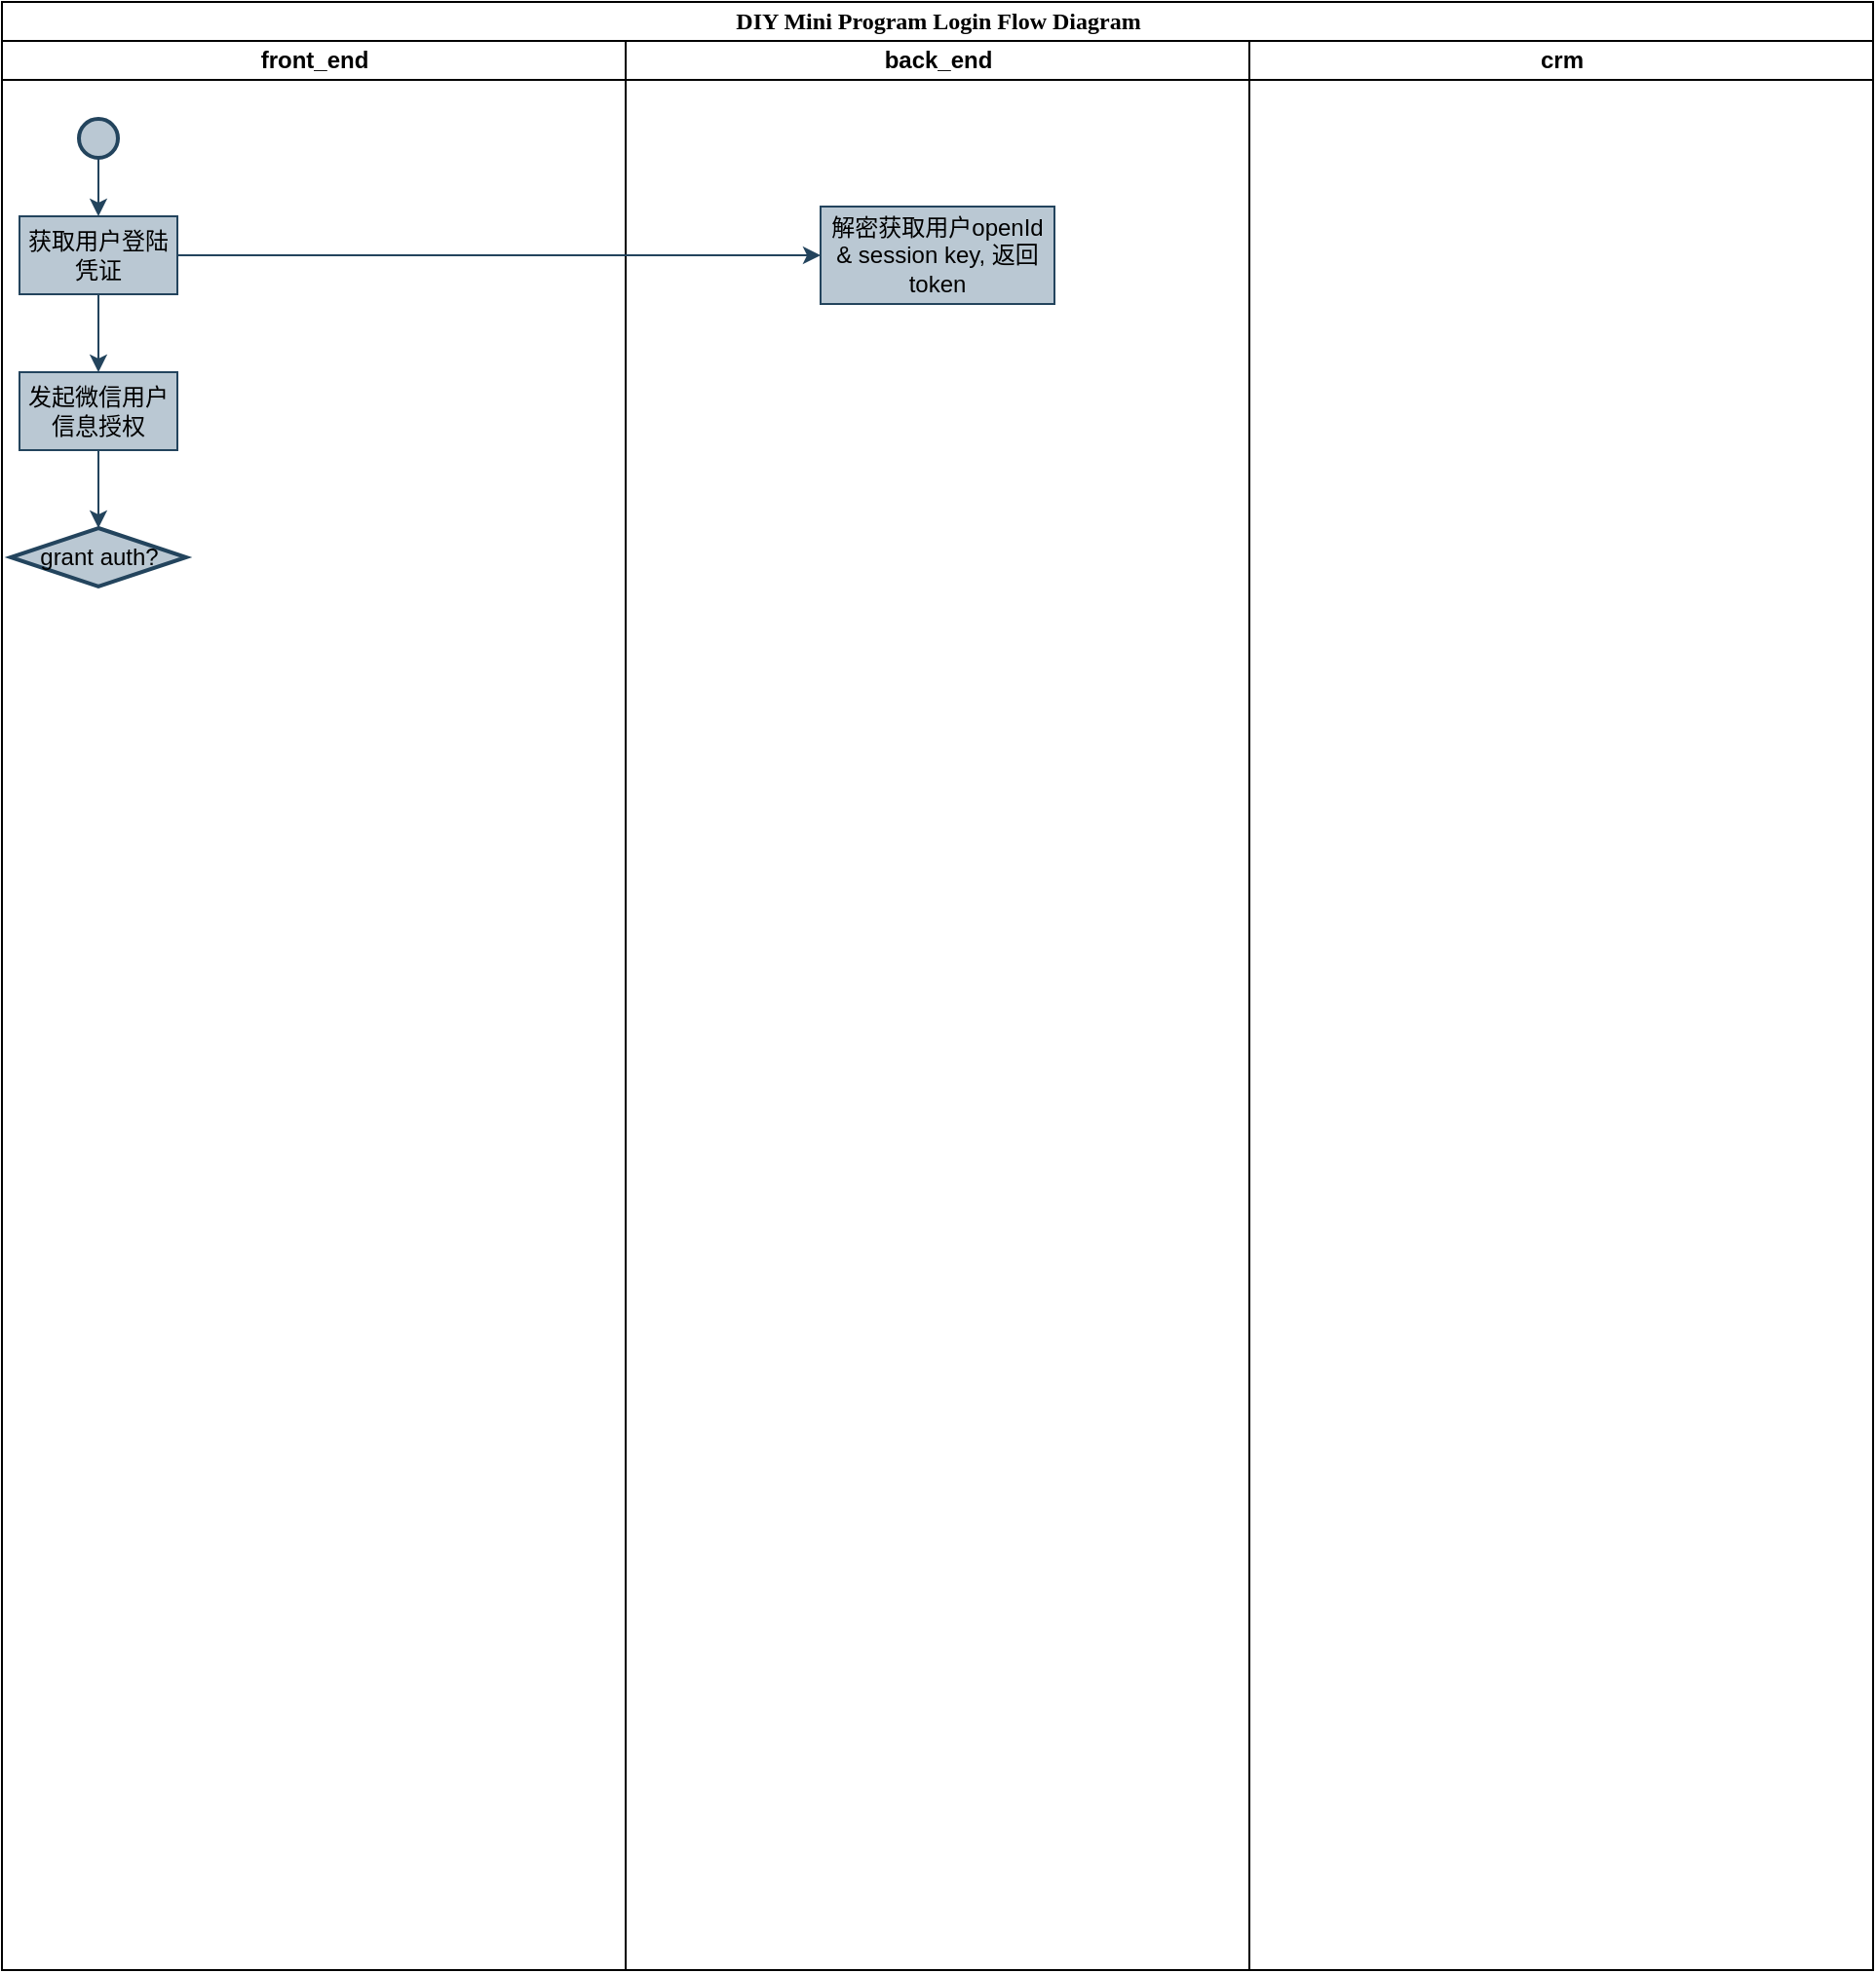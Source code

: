<mxfile version="12.7.9" type="github">
  <diagram name="Page-1" id="0783ab3e-0a74-02c8-0abd-f7b4e66b4bec">
    <mxGraphModel dx="1312" dy="715" grid="1" gridSize="10" guides="1" tooltips="1" connect="1" arrows="1" fold="1" page="1" pageScale="1" pageWidth="850" pageHeight="1100" background="#ffffff" math="0" shadow="0">
      <root>
        <mxCell id="0" />
        <mxCell id="1" parent="0" />
        <mxCell id="1c1d494c118603dd-1" value="DIY Mini Program Login Flow Diagram" style="swimlane;html=1;childLayout=stackLayout;startSize=20;rounded=0;shadow=0;comic=0;labelBackgroundColor=none;strokeWidth=1;fontFamily=Verdana;fontSize=12;align=center;" parent="1" vertex="1">
          <mxGeometry width="960" height="1010" as="geometry" />
        </mxCell>
        <mxCell id="1c1d494c118603dd-2" value="front_end" style="swimlane;html=1;startSize=20;" parent="1c1d494c118603dd-1" vertex="1">
          <mxGeometry y="20" width="320" height="990" as="geometry" />
        </mxCell>
        <mxCell id="7PXRdTP2mNgVB09aPx2Q-12" style="edgeStyle=orthogonalEdgeStyle;rounded=0;orthogonalLoop=1;jettySize=auto;html=1;entryX=0.5;entryY=0;entryDx=0;entryDy=0;fillColor=#bac8d3;strokeColor=#23445d;" edge="1" parent="1c1d494c118603dd-2" source="7PXRdTP2mNgVB09aPx2Q-1" target="7PXRdTP2mNgVB09aPx2Q-9">
          <mxGeometry relative="1" as="geometry" />
        </mxCell>
        <mxCell id="7PXRdTP2mNgVB09aPx2Q-1" value="" style="strokeWidth=2;html=1;shape=mxgraph.flowchart.start_2;whiteSpace=wrap;fillColor=#bac8d3;strokeColor=#23445d;" vertex="1" parent="1c1d494c118603dd-2">
          <mxGeometry x="39.5" y="40" width="20" height="20" as="geometry" />
        </mxCell>
        <mxCell id="7PXRdTP2mNgVB09aPx2Q-2" value="grant auth?" style="strokeWidth=2;html=1;shape=mxgraph.flowchart.decision;whiteSpace=wrap;fillColor=#bac8d3;strokeColor=#23445d;" vertex="1" parent="1c1d494c118603dd-2">
          <mxGeometry x="4.5" y="250" width="90" height="30" as="geometry" />
        </mxCell>
        <mxCell id="7PXRdTP2mNgVB09aPx2Q-17" style="edgeStyle=orthogonalEdgeStyle;rounded=0;orthogonalLoop=1;jettySize=auto;html=1;entryX=0.5;entryY=0;entryDx=0;entryDy=0;fillColor=#bac8d3;strokeColor=#23445d;" edge="1" parent="1c1d494c118603dd-2" source="7PXRdTP2mNgVB09aPx2Q-9" target="7PXRdTP2mNgVB09aPx2Q-16">
          <mxGeometry relative="1" as="geometry" />
        </mxCell>
        <mxCell id="7PXRdTP2mNgVB09aPx2Q-9" value="获取用户登陆凭证" style="rounded=0;whiteSpace=wrap;html=1;fillColor=#bac8d3;strokeColor=#23445d;" vertex="1" parent="1c1d494c118603dd-2">
          <mxGeometry x="9" y="90" width="81" height="40" as="geometry" />
        </mxCell>
        <mxCell id="7PXRdTP2mNgVB09aPx2Q-18" style="edgeStyle=orthogonalEdgeStyle;rounded=0;orthogonalLoop=1;jettySize=auto;html=1;fillColor=#bac8d3;strokeColor=#23445d;" edge="1" parent="1c1d494c118603dd-2" source="7PXRdTP2mNgVB09aPx2Q-16" target="7PXRdTP2mNgVB09aPx2Q-2">
          <mxGeometry relative="1" as="geometry" />
        </mxCell>
        <mxCell id="7PXRdTP2mNgVB09aPx2Q-16" value="发起微信用户信息授权" style="rounded=0;whiteSpace=wrap;html=1;fillColor=#bac8d3;strokeColor=#23445d;" vertex="1" parent="1c1d494c118603dd-2">
          <mxGeometry x="9" y="170" width="81" height="40" as="geometry" />
        </mxCell>
        <mxCell id="1c1d494c118603dd-3" value="back_end" style="swimlane;html=1;startSize=20;" parent="1c1d494c118603dd-1" vertex="1">
          <mxGeometry x="320" y="20" width="320" height="990" as="geometry" />
        </mxCell>
        <mxCell id="7PXRdTP2mNgVB09aPx2Q-7" value="解密获取用户openId &amp;amp; session key, 返回token" style="rounded=0;whiteSpace=wrap;html=1;fillColor=#bac8d3;strokeColor=#23445d;" vertex="1" parent="1c1d494c118603dd-3">
          <mxGeometry x="100" y="85" width="120" height="50" as="geometry" />
        </mxCell>
        <mxCell id="1c1d494c118603dd-4" value="crm" style="swimlane;html=1;startSize=20;" parent="1c1d494c118603dd-1" vertex="1">
          <mxGeometry x="640" y="20" width="320" height="990" as="geometry" />
        </mxCell>
        <mxCell id="7PXRdTP2mNgVB09aPx2Q-13" style="edgeStyle=orthogonalEdgeStyle;rounded=0;orthogonalLoop=1;jettySize=auto;html=1;entryX=0;entryY=0.5;entryDx=0;entryDy=0;fillColor=#bac8d3;strokeColor=#23445d;" edge="1" parent="1c1d494c118603dd-1" source="7PXRdTP2mNgVB09aPx2Q-9" target="7PXRdTP2mNgVB09aPx2Q-7">
          <mxGeometry relative="1" as="geometry" />
        </mxCell>
      </root>
    </mxGraphModel>
  </diagram>
</mxfile>

